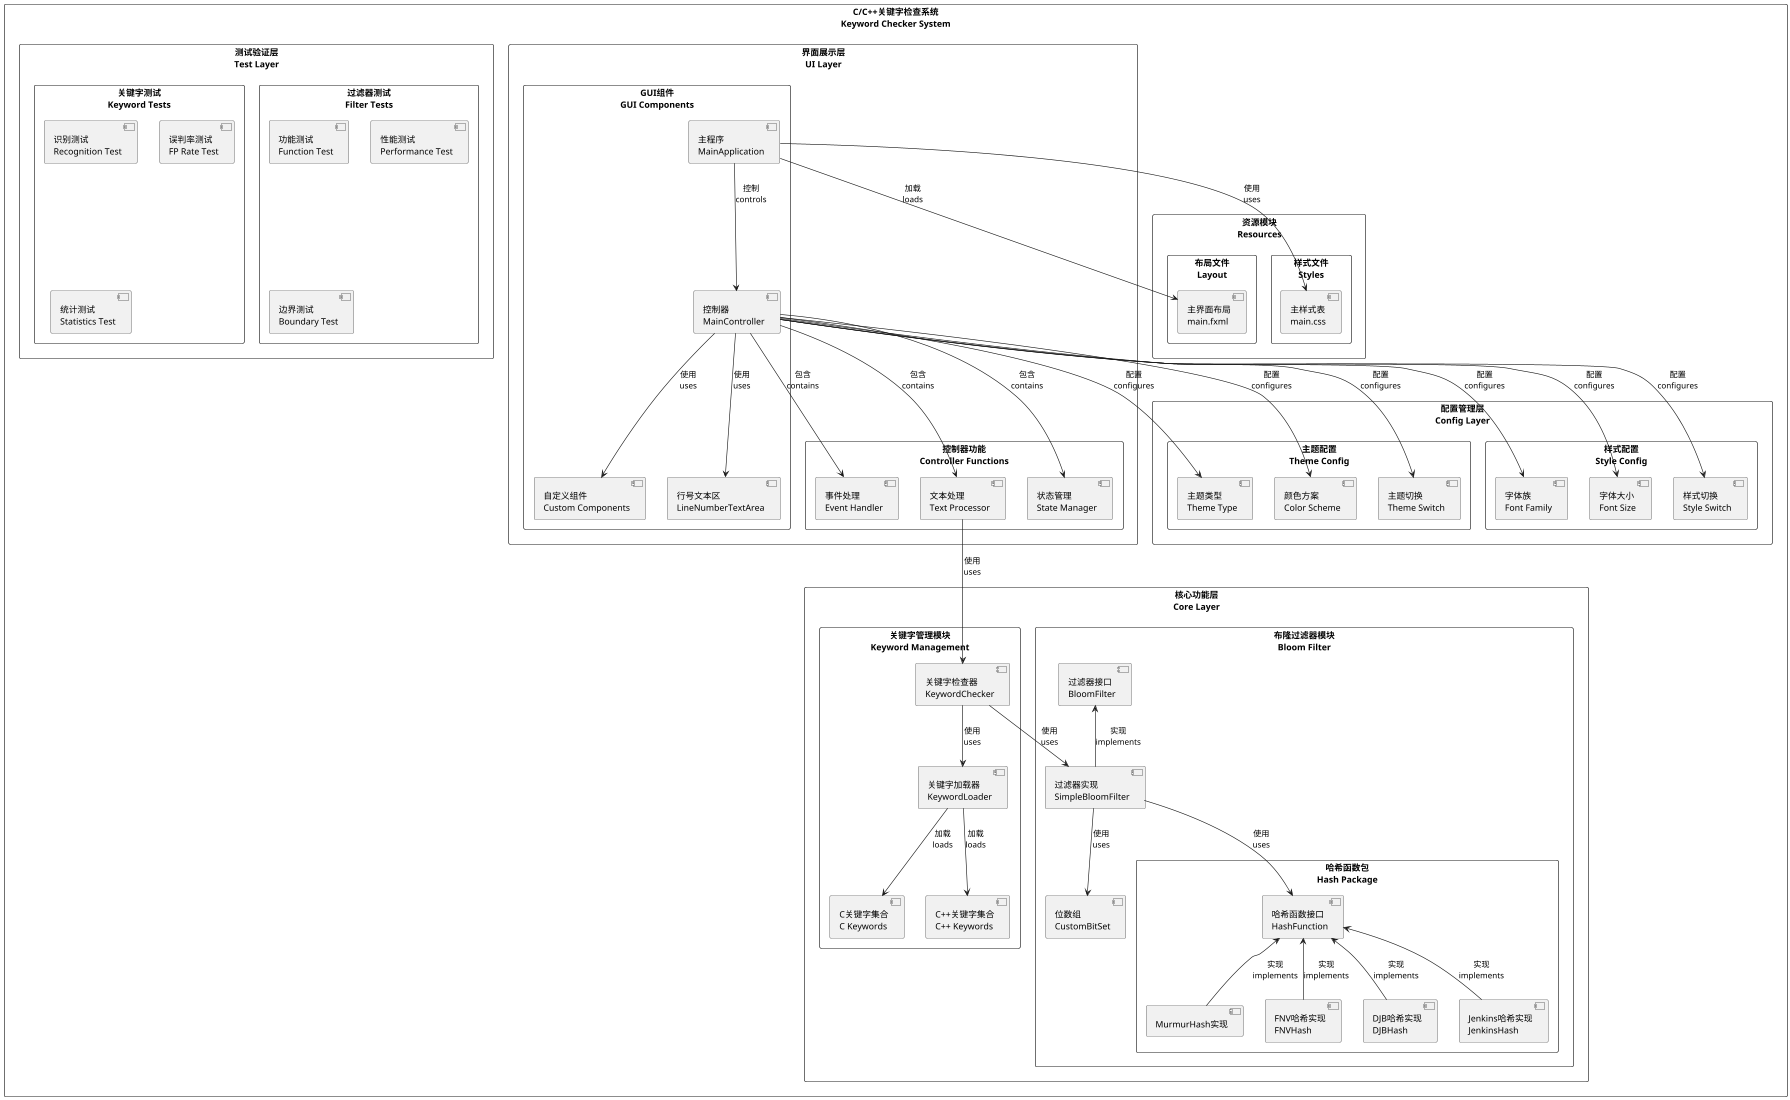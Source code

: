 @startuml 系统完整模块图

skinparam packageStyle rectangle
skinparam backgroundColor white
scale max 800 width
scale max 1100 height

package "C/C++关键字检查系统\nKeyword Checker System" {
    package "界面展示层\nUI Layer" as UI {
        package "GUI组件\nGUI Components" as BaseGUI {
            [主程序\nMainApplication] as MA
            [控制器\nMainController] as MC
            [自定义组件\nCustom Components] as CC
            [行号文本区\nLineNumberTextArea] as LNTA
        }

        package "控制器功能\nController Functions" as Ctrl {
            [事件处理\nEvent Handler] as EH
            [文本处理\nText Processor] as TP
            [状态管理\nState Manager] as SM
        }
    }

    package "配置管理层\nConfig Layer" as Config {
        package "主题配置\nTheme Config" as Theme {
            [主题类型\nTheme Type] as TT
            [颜色方案\nColor Scheme] as CS
            [主题切换\nTheme Switch] as TS
        }

        package "样式配置\nStyle Config" as Style {
            [字体族\nFont Family] as FF
            [字体大小\nFont Size] as FS
            [样式切换\nStyle Switch] as SS
        }
    }

    package "测试验证层\nTest Layer" as Test {
        package "过滤器测试\nFilter Tests" as BTest {
            [功能测试\nFunction Test] as FT
            [性能测试\nPerformance Test] as PT
            [边界测试\nBoundary Test] as BT
        }

        package "关键字测试\nKeyword Tests" as KTest {
            [识别测试\nRecognition Test] as RT
            [误判率测试\nFP Rate Test] as FPT
            [统计测试\nStatistics Test] as ST
        }
    }

    package "资源模块\nResources" as Resources {
        package "布局文件\nLayout" as Layout {
            [主界面布局\nmain.fxml] as MF
        }

        package "样式文件\nStyles" as StyleRes {
            [主样式表\nmain.css] as CSS
        }
    }

    package "核心功能层\nCore Layer" as Core {
        package "布隆过滤器模块\nBloom Filter" as Bloom {
            [过滤器接口\nBloomFilter] as BF
            [过滤器实现\nSimpleBloomFilter] as BFImpl
            [位数组\nCustomBitSet] as BitSet

            package "哈希函数包\nHash Package" as Hash {
                [哈希函数接口\nHashFunction] as HF
                [MurmurHash实现] as MH
                [FNV哈希实现\nFNVHash] as FH
                [DJB哈希实现\nDJBHash] as DH
                [Jenkins哈希实现\nJenkinsHash] as JH
            }
        }

        package "关键字管理模块\nKeyword Management" as KW {
            [关键字检查器\nKeywordChecker] as KC
            [关键字加载器\nKeywordLoader] as KL
            [C关键字集合\nC Keywords] as CK
            [C++关键字集合\nC++ Keywords] as CPK
        }
    }
}

' 核心功能层依赖关系
BF <-- BFImpl : 实现\nimplements
BFImpl --> BitSet : 使用\nuses
BFImpl --> HF : 使用\nuses
HF <-- MH : 实现\nimplements
HF <-- FH : 实现\nimplements
HF <-- DH : 实现\nimplements
HF <-- JH : 实现\nimplements

' 关键字管理依赖关系
KC --> BFImpl : 使用\nuses
KC --> KL : 使用\nuses
KL --> CK : 加载\nloads
KL --> CPK : 加载\nloads

' GUI层依赖关系
MA --> MC : 控制\ncontrols
MC --> CC : 使用\nuses
MC --> LNTA : 使用\nuses
MC --> EH : 包含\ncontains
MC --> TP : 包含\ncontains
MC --> SM : 包含\ncontains

' 配置层依赖关系
MC --> TT : 配置\nconfigures
MC --> CS : 配置\nconfigures
MC --> TS : 配置\nconfigures
MC --> FF : 配置\nconfigures
MC --> FS : 配置\nconfigures
MC --> SS : 配置\nconfigures

' 资源依赖关系
MA --> MF : 加载\nloads
MA --> CSS : 使用\nuses

' GUI层与核心功能层的连接
TP --> KC : 使用\nuses
@enduml